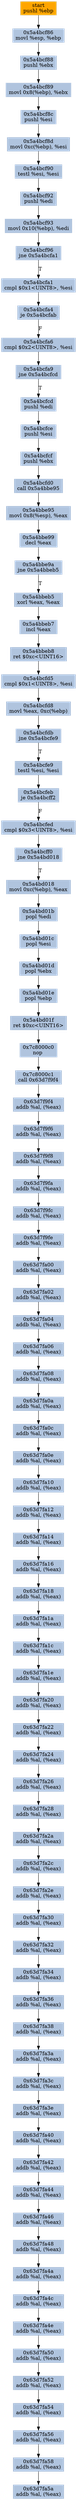 digraph G {
node[shape=rectangle,style=filled,fillcolor=lightsteelblue,color=lightsteelblue]
bgcolor="transparent"
a0x5a4bcf85pushl_ebp[label="start\npushl %ebp",color="lightgrey",fillcolor="orange"];
a0x5a4bcf86movl_esp_ebp[label="0x5a4bcf86\nmovl %esp, %ebp"];
a0x5a4bcf88pushl_ebx[label="0x5a4bcf88\npushl %ebx"];
a0x5a4bcf89movl_0x8ebp__ebx[label="0x5a4bcf89\nmovl 0x8(%ebp), %ebx"];
a0x5a4bcf8cpushl_esi[label="0x5a4bcf8c\npushl %esi"];
a0x5a4bcf8dmovl_0xcebp__esi[label="0x5a4bcf8d\nmovl 0xc(%ebp), %esi"];
a0x5a4bcf90testl_esi_esi[label="0x5a4bcf90\ntestl %esi, %esi"];
a0x5a4bcf92pushl_edi[label="0x5a4bcf92\npushl %edi"];
a0x5a4bcf93movl_0x10ebp__edi[label="0x5a4bcf93\nmovl 0x10(%ebp), %edi"];
a0x5a4bcf96jne_0x5a4bcfa1[label="0x5a4bcf96\njne 0x5a4bcfa1"];
a0x5a4bcfa1cmpl_0x1UINT8_esi[label="0x5a4bcfa1\ncmpl $0x1<UINT8>, %esi"];
a0x5a4bcfa4je_0x5a4bcfab[label="0x5a4bcfa4\nje 0x5a4bcfab"];
a0x5a4bcfa6cmpl_0x2UINT8_esi[label="0x5a4bcfa6\ncmpl $0x2<UINT8>, %esi"];
a0x5a4bcfa9jne_0x5a4bcfcd[label="0x5a4bcfa9\njne 0x5a4bcfcd"];
a0x5a4bcfcdpushl_edi[label="0x5a4bcfcd\npushl %edi"];
a0x5a4bcfcepushl_esi[label="0x5a4bcfce\npushl %esi"];
a0x5a4bcfcfpushl_ebx[label="0x5a4bcfcf\npushl %ebx"];
a0x5a4bcfd0call_0x5a4bbe95[label="0x5a4bcfd0\ncall 0x5a4bbe95"];
a0x5a4bbe95movl_0x8esp__eax[label="0x5a4bbe95\nmovl 0x8(%esp), %eax"];
a0x5a4bbe99decl_eax[label="0x5a4bbe99\ndecl %eax"];
a0x5a4bbe9ajne_0x5a4bbeb5[label="0x5a4bbe9a\njne 0x5a4bbeb5"];
a0x5a4bbeb5xorl_eax_eax[label="0x5a4bbeb5\nxorl %eax, %eax"];
a0x5a4bbeb7incl_eax[label="0x5a4bbeb7\nincl %eax"];
a0x5a4bbeb8ret_0xcUINT16[label="0x5a4bbeb8\nret $0xc<UINT16>"];
a0x5a4bcfd5cmpl_0x1UINT8_esi[label="0x5a4bcfd5\ncmpl $0x1<UINT8>, %esi"];
a0x5a4bcfd8movl_eax_0xcebp_[label="0x5a4bcfd8\nmovl %eax, 0xc(%ebp)"];
a0x5a4bcfdbjne_0x5a4bcfe9[label="0x5a4bcfdb\njne 0x5a4bcfe9"];
a0x5a4bcfe9testl_esi_esi[label="0x5a4bcfe9\ntestl %esi, %esi"];
a0x5a4bcfebje_0x5a4bcff2[label="0x5a4bcfeb\nje 0x5a4bcff2"];
a0x5a4bcfedcmpl_0x3UINT8_esi[label="0x5a4bcfed\ncmpl $0x3<UINT8>, %esi"];
a0x5a4bcff0jne_0x5a4bd018[label="0x5a4bcff0\njne 0x5a4bd018"];
a0x5a4bd018movl_0xcebp__eax[label="0x5a4bd018\nmovl 0xc(%ebp), %eax"];
a0x5a4bd01bpopl_edi[label="0x5a4bd01b\npopl %edi"];
a0x5a4bd01cpopl_esi[label="0x5a4bd01c\npopl %esi"];
a0x5a4bd01dpopl_ebx[label="0x5a4bd01d\npopl %ebx"];
a0x5a4bd01epopl_ebp[label="0x5a4bd01e\npopl %ebp"];
a0x5a4bd01fret_0xcUINT16[label="0x5a4bd01f\nret $0xc<UINT16>"];
a0x7c8000c0nop_[label="0x7c8000c0\nnop "];
a0x7c8000c1call_0x63d7f9f4[label="0x7c8000c1\ncall 0x63d7f9f4"];
a0x63d7f9f4addb_al_eax_[label="0x63d7f9f4\naddb %al, (%eax)"];
a0x63d7f9f6addb_al_eax_[label="0x63d7f9f6\naddb %al, (%eax)"];
a0x63d7f9f8addb_al_eax_[label="0x63d7f9f8\naddb %al, (%eax)"];
a0x63d7f9faaddb_al_eax_[label="0x63d7f9fa\naddb %al, (%eax)"];
a0x63d7f9fcaddb_al_eax_[label="0x63d7f9fc\naddb %al, (%eax)"];
a0x63d7f9feaddb_al_eax_[label="0x63d7f9fe\naddb %al, (%eax)"];
a0x63d7fa00addb_al_eax_[label="0x63d7fa00\naddb %al, (%eax)"];
a0x63d7fa02addb_al_eax_[label="0x63d7fa02\naddb %al, (%eax)"];
a0x63d7fa04addb_al_eax_[label="0x63d7fa04\naddb %al, (%eax)"];
a0x63d7fa06addb_al_eax_[label="0x63d7fa06\naddb %al, (%eax)"];
a0x63d7fa08addb_al_eax_[label="0x63d7fa08\naddb %al, (%eax)"];
a0x63d7fa0aaddb_al_eax_[label="0x63d7fa0a\naddb %al, (%eax)"];
a0x63d7fa0caddb_al_eax_[label="0x63d7fa0c\naddb %al, (%eax)"];
a0x63d7fa0eaddb_al_eax_[label="0x63d7fa0e\naddb %al, (%eax)"];
a0x63d7fa10addb_al_eax_[label="0x63d7fa10\naddb %al, (%eax)"];
a0x63d7fa12addb_al_eax_[label="0x63d7fa12\naddb %al, (%eax)"];
a0x63d7fa14addb_al_eax_[label="0x63d7fa14\naddb %al, (%eax)"];
a0x63d7fa16addb_al_eax_[label="0x63d7fa16\naddb %al, (%eax)"];
a0x63d7fa18addb_al_eax_[label="0x63d7fa18\naddb %al, (%eax)"];
a0x63d7fa1aaddb_al_eax_[label="0x63d7fa1a\naddb %al, (%eax)"];
a0x63d7fa1caddb_al_eax_[label="0x63d7fa1c\naddb %al, (%eax)"];
a0x63d7fa1eaddb_al_eax_[label="0x63d7fa1e\naddb %al, (%eax)"];
a0x63d7fa20addb_al_eax_[label="0x63d7fa20\naddb %al, (%eax)"];
a0x63d7fa22addb_al_eax_[label="0x63d7fa22\naddb %al, (%eax)"];
a0x63d7fa24addb_al_eax_[label="0x63d7fa24\naddb %al, (%eax)"];
a0x63d7fa26addb_al_eax_[label="0x63d7fa26\naddb %al, (%eax)"];
a0x63d7fa28addb_al_eax_[label="0x63d7fa28\naddb %al, (%eax)"];
a0x63d7fa2aaddb_al_eax_[label="0x63d7fa2a\naddb %al, (%eax)"];
a0x63d7fa2caddb_al_eax_[label="0x63d7fa2c\naddb %al, (%eax)"];
a0x63d7fa2eaddb_al_eax_[label="0x63d7fa2e\naddb %al, (%eax)"];
a0x63d7fa30addb_al_eax_[label="0x63d7fa30\naddb %al, (%eax)"];
a0x63d7fa32addb_al_eax_[label="0x63d7fa32\naddb %al, (%eax)"];
a0x63d7fa34addb_al_eax_[label="0x63d7fa34\naddb %al, (%eax)"];
a0x63d7fa36addb_al_eax_[label="0x63d7fa36\naddb %al, (%eax)"];
a0x63d7fa38addb_al_eax_[label="0x63d7fa38\naddb %al, (%eax)"];
a0x63d7fa3aaddb_al_eax_[label="0x63d7fa3a\naddb %al, (%eax)"];
a0x63d7fa3caddb_al_eax_[label="0x63d7fa3c\naddb %al, (%eax)"];
a0x63d7fa3eaddb_al_eax_[label="0x63d7fa3e\naddb %al, (%eax)"];
a0x63d7fa40addb_al_eax_[label="0x63d7fa40\naddb %al, (%eax)"];
a0x63d7fa42addb_al_eax_[label="0x63d7fa42\naddb %al, (%eax)"];
a0x63d7fa44addb_al_eax_[label="0x63d7fa44\naddb %al, (%eax)"];
a0x63d7fa46addb_al_eax_[label="0x63d7fa46\naddb %al, (%eax)"];
a0x63d7fa48addb_al_eax_[label="0x63d7fa48\naddb %al, (%eax)"];
a0x63d7fa4aaddb_al_eax_[label="0x63d7fa4a\naddb %al, (%eax)"];
a0x63d7fa4caddb_al_eax_[label="0x63d7fa4c\naddb %al, (%eax)"];
a0x63d7fa4eaddb_al_eax_[label="0x63d7fa4e\naddb %al, (%eax)"];
a0x63d7fa50addb_al_eax_[label="0x63d7fa50\naddb %al, (%eax)"];
a0x63d7fa52addb_al_eax_[label="0x63d7fa52\naddb %al, (%eax)"];
a0x63d7fa54addb_al_eax_[label="0x63d7fa54\naddb %al, (%eax)"];
a0x63d7fa56addb_al_eax_[label="0x63d7fa56\naddb %al, (%eax)"];
a0x63d7fa58addb_al_eax_[label="0x63d7fa58\naddb %al, (%eax)"];
a0x63d7fa5aaddb_al_eax_[label="0x63d7fa5a\naddb %al, (%eax)"];
a0x5a4bcf85pushl_ebp -> a0x5a4bcf86movl_esp_ebp [color="#000000"];
a0x5a4bcf86movl_esp_ebp -> a0x5a4bcf88pushl_ebx [color="#000000"];
a0x5a4bcf88pushl_ebx -> a0x5a4bcf89movl_0x8ebp__ebx [color="#000000"];
a0x5a4bcf89movl_0x8ebp__ebx -> a0x5a4bcf8cpushl_esi [color="#000000"];
a0x5a4bcf8cpushl_esi -> a0x5a4bcf8dmovl_0xcebp__esi [color="#000000"];
a0x5a4bcf8dmovl_0xcebp__esi -> a0x5a4bcf90testl_esi_esi [color="#000000"];
a0x5a4bcf90testl_esi_esi -> a0x5a4bcf92pushl_edi [color="#000000"];
a0x5a4bcf92pushl_edi -> a0x5a4bcf93movl_0x10ebp__edi [color="#000000"];
a0x5a4bcf93movl_0x10ebp__edi -> a0x5a4bcf96jne_0x5a4bcfa1 [color="#000000"];
a0x5a4bcf96jne_0x5a4bcfa1 -> a0x5a4bcfa1cmpl_0x1UINT8_esi [color="#000000",label="T"];
a0x5a4bcfa1cmpl_0x1UINT8_esi -> a0x5a4bcfa4je_0x5a4bcfab [color="#000000"];
a0x5a4bcfa4je_0x5a4bcfab -> a0x5a4bcfa6cmpl_0x2UINT8_esi [color="#000000",label="F"];
a0x5a4bcfa6cmpl_0x2UINT8_esi -> a0x5a4bcfa9jne_0x5a4bcfcd [color="#000000"];
a0x5a4bcfa9jne_0x5a4bcfcd -> a0x5a4bcfcdpushl_edi [color="#000000",label="T"];
a0x5a4bcfcdpushl_edi -> a0x5a4bcfcepushl_esi [color="#000000"];
a0x5a4bcfcepushl_esi -> a0x5a4bcfcfpushl_ebx [color="#000000"];
a0x5a4bcfcfpushl_ebx -> a0x5a4bcfd0call_0x5a4bbe95 [color="#000000"];
a0x5a4bcfd0call_0x5a4bbe95 -> a0x5a4bbe95movl_0x8esp__eax [color="#000000"];
a0x5a4bbe95movl_0x8esp__eax -> a0x5a4bbe99decl_eax [color="#000000"];
a0x5a4bbe99decl_eax -> a0x5a4bbe9ajne_0x5a4bbeb5 [color="#000000"];
a0x5a4bbe9ajne_0x5a4bbeb5 -> a0x5a4bbeb5xorl_eax_eax [color="#000000",label="T"];
a0x5a4bbeb5xorl_eax_eax -> a0x5a4bbeb7incl_eax [color="#000000"];
a0x5a4bbeb7incl_eax -> a0x5a4bbeb8ret_0xcUINT16 [color="#000000"];
a0x5a4bbeb8ret_0xcUINT16 -> a0x5a4bcfd5cmpl_0x1UINT8_esi [color="#000000"];
a0x5a4bcfd5cmpl_0x1UINT8_esi -> a0x5a4bcfd8movl_eax_0xcebp_ [color="#000000"];
a0x5a4bcfd8movl_eax_0xcebp_ -> a0x5a4bcfdbjne_0x5a4bcfe9 [color="#000000"];
a0x5a4bcfdbjne_0x5a4bcfe9 -> a0x5a4bcfe9testl_esi_esi [color="#000000",label="T"];
a0x5a4bcfe9testl_esi_esi -> a0x5a4bcfebje_0x5a4bcff2 [color="#000000"];
a0x5a4bcfebje_0x5a4bcff2 -> a0x5a4bcfedcmpl_0x3UINT8_esi [color="#000000",label="F"];
a0x5a4bcfedcmpl_0x3UINT8_esi -> a0x5a4bcff0jne_0x5a4bd018 [color="#000000"];
a0x5a4bcff0jne_0x5a4bd018 -> a0x5a4bd018movl_0xcebp__eax [color="#000000",label="T"];
a0x5a4bd018movl_0xcebp__eax -> a0x5a4bd01bpopl_edi [color="#000000"];
a0x5a4bd01bpopl_edi -> a0x5a4bd01cpopl_esi [color="#000000"];
a0x5a4bd01cpopl_esi -> a0x5a4bd01dpopl_ebx [color="#000000"];
a0x5a4bd01dpopl_ebx -> a0x5a4bd01epopl_ebp [color="#000000"];
a0x5a4bd01epopl_ebp -> a0x5a4bd01fret_0xcUINT16 [color="#000000"];
a0x5a4bd01fret_0xcUINT16 -> a0x7c8000c0nop_ [color="#000000"];
a0x7c8000c0nop_ -> a0x7c8000c1call_0x63d7f9f4 [color="#000000"];
a0x7c8000c1call_0x63d7f9f4 -> a0x63d7f9f4addb_al_eax_ [color="#000000"];
a0x63d7f9f4addb_al_eax_ -> a0x63d7f9f6addb_al_eax_ [color="#000000"];
a0x63d7f9f6addb_al_eax_ -> a0x63d7f9f8addb_al_eax_ [color="#000000"];
a0x63d7f9f8addb_al_eax_ -> a0x63d7f9faaddb_al_eax_ [color="#000000"];
a0x63d7f9faaddb_al_eax_ -> a0x63d7f9fcaddb_al_eax_ [color="#000000"];
a0x63d7f9fcaddb_al_eax_ -> a0x63d7f9feaddb_al_eax_ [color="#000000"];
a0x63d7f9feaddb_al_eax_ -> a0x63d7fa00addb_al_eax_ [color="#000000"];
a0x63d7fa00addb_al_eax_ -> a0x63d7fa02addb_al_eax_ [color="#000000"];
a0x63d7fa02addb_al_eax_ -> a0x63d7fa04addb_al_eax_ [color="#000000"];
a0x63d7fa04addb_al_eax_ -> a0x63d7fa06addb_al_eax_ [color="#000000"];
a0x63d7fa06addb_al_eax_ -> a0x63d7fa08addb_al_eax_ [color="#000000"];
a0x63d7fa08addb_al_eax_ -> a0x63d7fa0aaddb_al_eax_ [color="#000000"];
a0x63d7fa0aaddb_al_eax_ -> a0x63d7fa0caddb_al_eax_ [color="#000000"];
a0x63d7fa0caddb_al_eax_ -> a0x63d7fa0eaddb_al_eax_ [color="#000000"];
a0x63d7fa0eaddb_al_eax_ -> a0x63d7fa10addb_al_eax_ [color="#000000"];
a0x63d7fa10addb_al_eax_ -> a0x63d7fa12addb_al_eax_ [color="#000000"];
a0x63d7fa12addb_al_eax_ -> a0x63d7fa14addb_al_eax_ [color="#000000"];
a0x63d7fa14addb_al_eax_ -> a0x63d7fa16addb_al_eax_ [color="#000000"];
a0x63d7fa16addb_al_eax_ -> a0x63d7fa18addb_al_eax_ [color="#000000"];
a0x63d7fa18addb_al_eax_ -> a0x63d7fa1aaddb_al_eax_ [color="#000000"];
a0x63d7fa1aaddb_al_eax_ -> a0x63d7fa1caddb_al_eax_ [color="#000000"];
a0x63d7fa1caddb_al_eax_ -> a0x63d7fa1eaddb_al_eax_ [color="#000000"];
a0x63d7fa1eaddb_al_eax_ -> a0x63d7fa20addb_al_eax_ [color="#000000"];
a0x63d7fa20addb_al_eax_ -> a0x63d7fa22addb_al_eax_ [color="#000000"];
a0x63d7fa22addb_al_eax_ -> a0x63d7fa24addb_al_eax_ [color="#000000"];
a0x63d7fa24addb_al_eax_ -> a0x63d7fa26addb_al_eax_ [color="#000000"];
a0x63d7fa26addb_al_eax_ -> a0x63d7fa28addb_al_eax_ [color="#000000"];
a0x63d7fa28addb_al_eax_ -> a0x63d7fa2aaddb_al_eax_ [color="#000000"];
a0x63d7fa2aaddb_al_eax_ -> a0x63d7fa2caddb_al_eax_ [color="#000000"];
a0x63d7fa2caddb_al_eax_ -> a0x63d7fa2eaddb_al_eax_ [color="#000000"];
a0x63d7fa2eaddb_al_eax_ -> a0x63d7fa30addb_al_eax_ [color="#000000"];
a0x63d7fa30addb_al_eax_ -> a0x63d7fa32addb_al_eax_ [color="#000000"];
a0x63d7fa32addb_al_eax_ -> a0x63d7fa34addb_al_eax_ [color="#000000"];
a0x63d7fa34addb_al_eax_ -> a0x63d7fa36addb_al_eax_ [color="#000000"];
a0x63d7fa36addb_al_eax_ -> a0x63d7fa38addb_al_eax_ [color="#000000"];
a0x63d7fa38addb_al_eax_ -> a0x63d7fa3aaddb_al_eax_ [color="#000000"];
a0x63d7fa3aaddb_al_eax_ -> a0x63d7fa3caddb_al_eax_ [color="#000000"];
a0x63d7fa3caddb_al_eax_ -> a0x63d7fa3eaddb_al_eax_ [color="#000000"];
a0x63d7fa3eaddb_al_eax_ -> a0x63d7fa40addb_al_eax_ [color="#000000"];
a0x63d7fa40addb_al_eax_ -> a0x63d7fa42addb_al_eax_ [color="#000000"];
a0x63d7fa42addb_al_eax_ -> a0x63d7fa44addb_al_eax_ [color="#000000"];
a0x63d7fa44addb_al_eax_ -> a0x63d7fa46addb_al_eax_ [color="#000000"];
a0x63d7fa46addb_al_eax_ -> a0x63d7fa48addb_al_eax_ [color="#000000"];
a0x63d7fa48addb_al_eax_ -> a0x63d7fa4aaddb_al_eax_ [color="#000000"];
a0x63d7fa4aaddb_al_eax_ -> a0x63d7fa4caddb_al_eax_ [color="#000000"];
a0x63d7fa4caddb_al_eax_ -> a0x63d7fa4eaddb_al_eax_ [color="#000000"];
a0x63d7fa4eaddb_al_eax_ -> a0x63d7fa50addb_al_eax_ [color="#000000"];
a0x63d7fa50addb_al_eax_ -> a0x63d7fa52addb_al_eax_ [color="#000000"];
a0x63d7fa52addb_al_eax_ -> a0x63d7fa54addb_al_eax_ [color="#000000"];
a0x63d7fa54addb_al_eax_ -> a0x63d7fa56addb_al_eax_ [color="#000000"];
a0x63d7fa56addb_al_eax_ -> a0x63d7fa58addb_al_eax_ [color="#000000"];
a0x63d7fa58addb_al_eax_ -> a0x63d7fa5aaddb_al_eax_ [color="#000000"];
}
